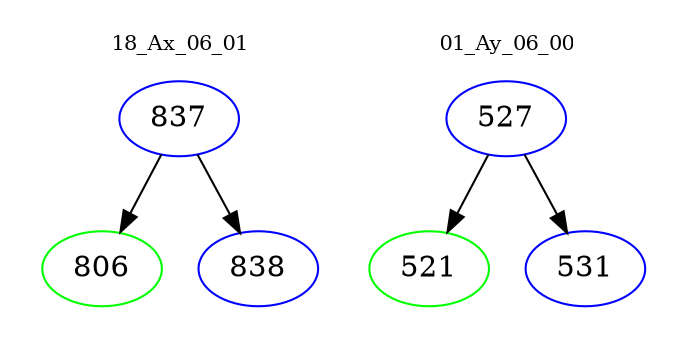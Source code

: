 digraph{
subgraph cluster_0 {
color = white
label = "18_Ax_06_01";
fontsize=10;
T0_837 [label="837", color="blue"]
T0_837 -> T0_806 [color="black"]
T0_806 [label="806", color="green"]
T0_837 -> T0_838 [color="black"]
T0_838 [label="838", color="blue"]
}
subgraph cluster_1 {
color = white
label = "01_Ay_06_00";
fontsize=10;
T1_527 [label="527", color="blue"]
T1_527 -> T1_521 [color="black"]
T1_521 [label="521", color="green"]
T1_527 -> T1_531 [color="black"]
T1_531 [label="531", color="blue"]
}
}
